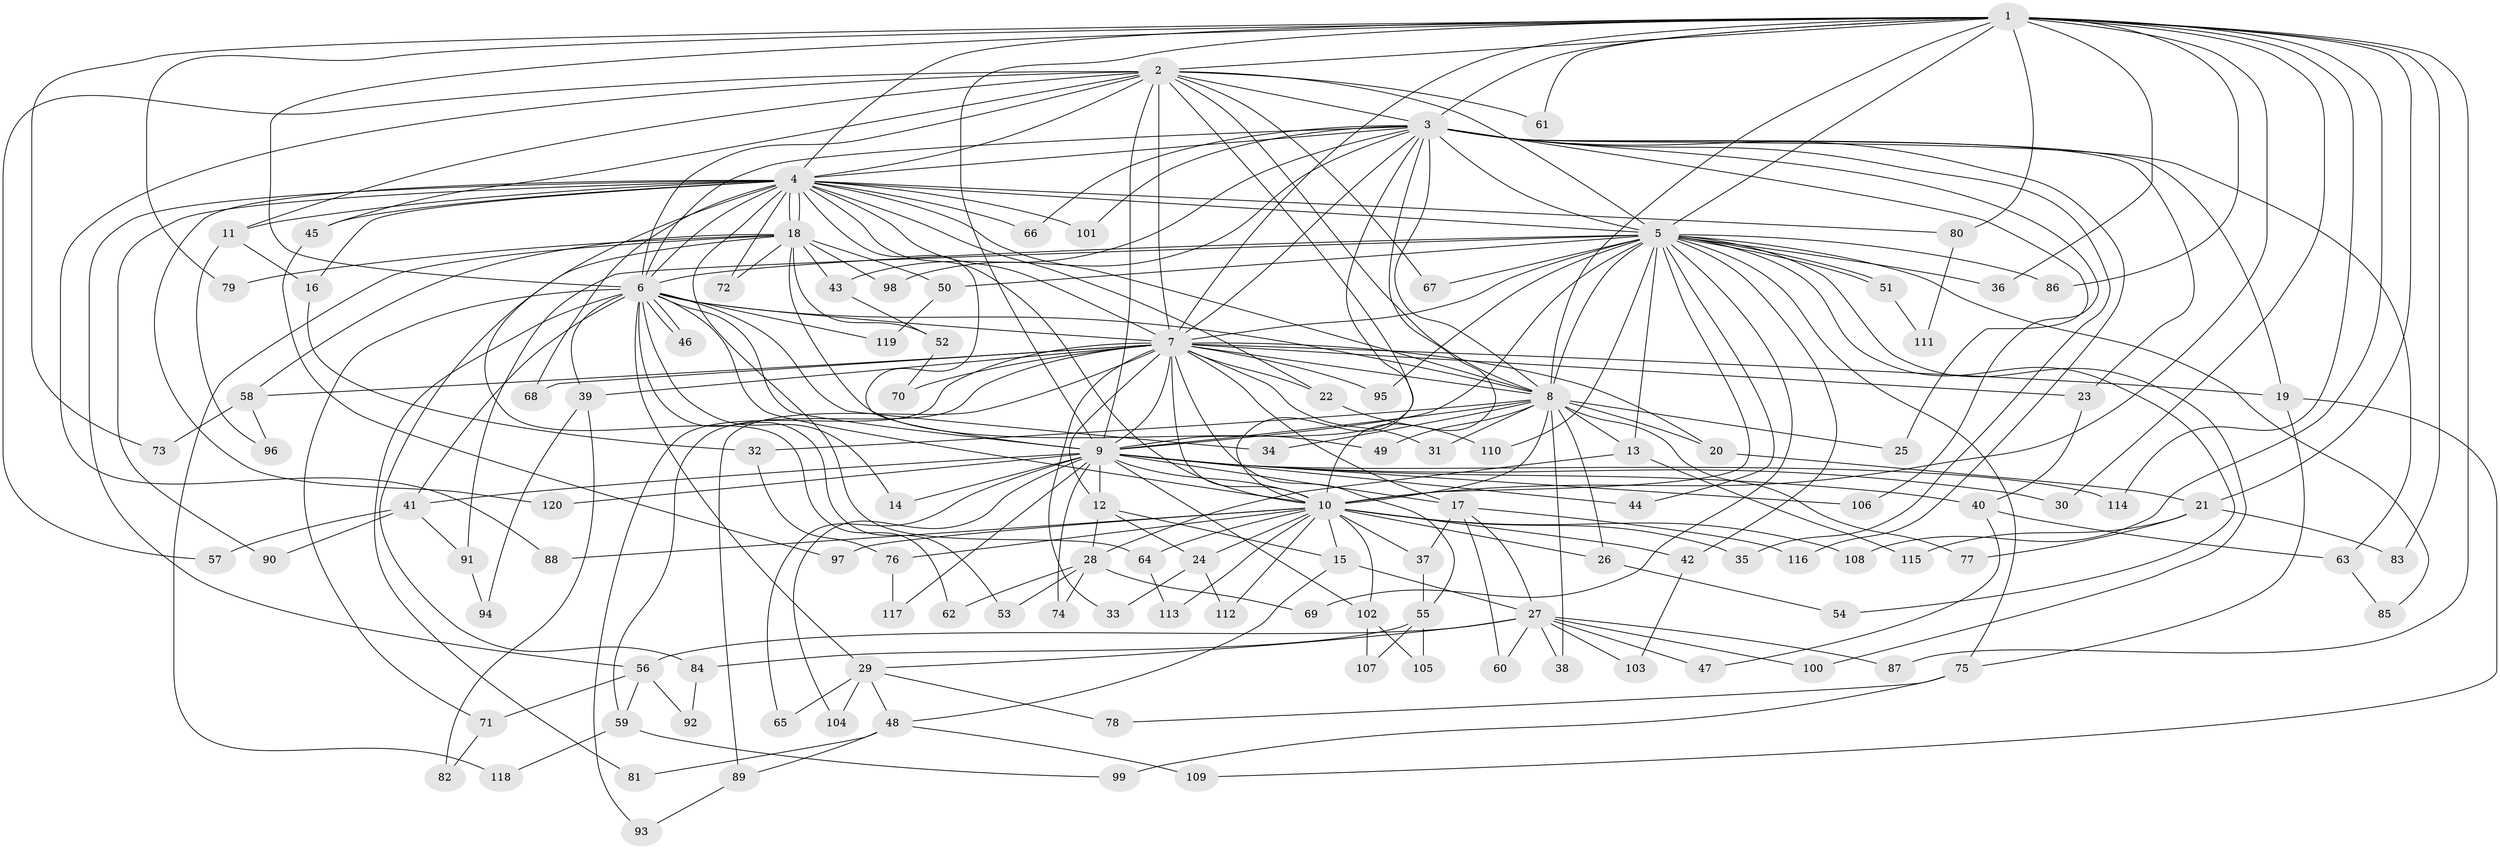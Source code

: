 // coarse degree distribution, {21: 0.011904761904761904, 14: 0.011904761904761904, 20: 0.03571428571428571, 25: 0.023809523809523808, 24: 0.011904761904761904, 18: 0.011904761904761904, 23: 0.011904761904761904, 4: 0.10714285714285714, 5: 0.047619047619047616, 2: 0.5, 3: 0.16666666666666666, 6: 0.03571428571428571, 15: 0.023809523809523808}
// Generated by graph-tools (version 1.1) at 2025/17/03/04/25 18:17:41]
// undirected, 120 vertices, 265 edges
graph export_dot {
graph [start="1"]
  node [color=gray90,style=filled];
  1;
  2;
  3;
  4;
  5;
  6;
  7;
  8;
  9;
  10;
  11;
  12;
  13;
  14;
  15;
  16;
  17;
  18;
  19;
  20;
  21;
  22;
  23;
  24;
  25;
  26;
  27;
  28;
  29;
  30;
  31;
  32;
  33;
  34;
  35;
  36;
  37;
  38;
  39;
  40;
  41;
  42;
  43;
  44;
  45;
  46;
  47;
  48;
  49;
  50;
  51;
  52;
  53;
  54;
  55;
  56;
  57;
  58;
  59;
  60;
  61;
  62;
  63;
  64;
  65;
  66;
  67;
  68;
  69;
  70;
  71;
  72;
  73;
  74;
  75;
  76;
  77;
  78;
  79;
  80;
  81;
  82;
  83;
  84;
  85;
  86;
  87;
  88;
  89;
  90;
  91;
  92;
  93;
  94;
  95;
  96;
  97;
  98;
  99;
  100;
  101;
  102;
  103;
  104;
  105;
  106;
  107;
  108;
  109;
  110;
  111;
  112;
  113;
  114;
  115;
  116;
  117;
  118;
  119;
  120;
  1 -- 2;
  1 -- 3;
  1 -- 4;
  1 -- 5;
  1 -- 6;
  1 -- 7;
  1 -- 8;
  1 -- 9;
  1 -- 10;
  1 -- 21;
  1 -- 30;
  1 -- 36;
  1 -- 61;
  1 -- 73;
  1 -- 79;
  1 -- 80;
  1 -- 83;
  1 -- 86;
  1 -- 87;
  1 -- 108;
  1 -- 114;
  2 -- 3;
  2 -- 4;
  2 -- 5;
  2 -- 6;
  2 -- 7;
  2 -- 8;
  2 -- 9;
  2 -- 10;
  2 -- 11;
  2 -- 45;
  2 -- 57;
  2 -- 61;
  2 -- 67;
  2 -- 88;
  3 -- 4;
  3 -- 5;
  3 -- 6;
  3 -- 7;
  3 -- 8;
  3 -- 9;
  3 -- 10;
  3 -- 19;
  3 -- 23;
  3 -- 25;
  3 -- 35;
  3 -- 43;
  3 -- 63;
  3 -- 66;
  3 -- 98;
  3 -- 101;
  3 -- 106;
  3 -- 116;
  4 -- 5;
  4 -- 6;
  4 -- 7;
  4 -- 8;
  4 -- 9;
  4 -- 10;
  4 -- 11;
  4 -- 16;
  4 -- 18;
  4 -- 18;
  4 -- 22;
  4 -- 45;
  4 -- 56;
  4 -- 62;
  4 -- 64;
  4 -- 66;
  4 -- 68;
  4 -- 72;
  4 -- 80;
  4 -- 90;
  4 -- 101;
  4 -- 120;
  5 -- 6;
  5 -- 7;
  5 -- 8;
  5 -- 9;
  5 -- 10;
  5 -- 13;
  5 -- 36;
  5 -- 42;
  5 -- 44;
  5 -- 50;
  5 -- 51;
  5 -- 51;
  5 -- 54;
  5 -- 67;
  5 -- 69;
  5 -- 75;
  5 -- 85;
  5 -- 86;
  5 -- 91;
  5 -- 95;
  5 -- 100;
  5 -- 110;
  6 -- 7;
  6 -- 8;
  6 -- 9;
  6 -- 10;
  6 -- 14;
  6 -- 29;
  6 -- 34;
  6 -- 39;
  6 -- 41;
  6 -- 46;
  6 -- 46;
  6 -- 53;
  6 -- 71;
  6 -- 81;
  6 -- 119;
  7 -- 8;
  7 -- 9;
  7 -- 10;
  7 -- 12;
  7 -- 17;
  7 -- 19;
  7 -- 20;
  7 -- 22;
  7 -- 23;
  7 -- 31;
  7 -- 33;
  7 -- 39;
  7 -- 55;
  7 -- 58;
  7 -- 59;
  7 -- 68;
  7 -- 70;
  7 -- 89;
  7 -- 93;
  7 -- 95;
  8 -- 9;
  8 -- 10;
  8 -- 13;
  8 -- 20;
  8 -- 25;
  8 -- 26;
  8 -- 31;
  8 -- 32;
  8 -- 34;
  8 -- 38;
  8 -- 49;
  8 -- 77;
  9 -- 10;
  9 -- 12;
  9 -- 14;
  9 -- 17;
  9 -- 30;
  9 -- 40;
  9 -- 41;
  9 -- 44;
  9 -- 65;
  9 -- 74;
  9 -- 102;
  9 -- 104;
  9 -- 106;
  9 -- 114;
  9 -- 117;
  9 -- 120;
  10 -- 15;
  10 -- 24;
  10 -- 26;
  10 -- 35;
  10 -- 37;
  10 -- 42;
  10 -- 64;
  10 -- 76;
  10 -- 88;
  10 -- 97;
  10 -- 102;
  10 -- 108;
  10 -- 112;
  10 -- 113;
  11 -- 16;
  11 -- 96;
  12 -- 15;
  12 -- 24;
  12 -- 28;
  13 -- 28;
  13 -- 115;
  15 -- 27;
  15 -- 48;
  16 -- 32;
  17 -- 27;
  17 -- 37;
  17 -- 60;
  17 -- 116;
  18 -- 43;
  18 -- 49;
  18 -- 50;
  18 -- 52;
  18 -- 58;
  18 -- 72;
  18 -- 79;
  18 -- 84;
  18 -- 98;
  18 -- 118;
  19 -- 75;
  19 -- 109;
  20 -- 21;
  21 -- 77;
  21 -- 83;
  21 -- 115;
  22 -- 110;
  23 -- 40;
  24 -- 33;
  24 -- 112;
  26 -- 54;
  27 -- 29;
  27 -- 38;
  27 -- 47;
  27 -- 56;
  27 -- 60;
  27 -- 87;
  27 -- 100;
  27 -- 103;
  28 -- 53;
  28 -- 62;
  28 -- 69;
  28 -- 74;
  29 -- 48;
  29 -- 65;
  29 -- 78;
  29 -- 104;
  32 -- 76;
  37 -- 55;
  39 -- 82;
  39 -- 94;
  40 -- 47;
  40 -- 63;
  41 -- 57;
  41 -- 90;
  41 -- 91;
  42 -- 103;
  43 -- 52;
  45 -- 97;
  48 -- 81;
  48 -- 89;
  48 -- 109;
  50 -- 119;
  51 -- 111;
  52 -- 70;
  55 -- 84;
  55 -- 105;
  55 -- 107;
  56 -- 59;
  56 -- 71;
  56 -- 92;
  58 -- 73;
  58 -- 96;
  59 -- 99;
  59 -- 118;
  63 -- 85;
  64 -- 113;
  71 -- 82;
  75 -- 78;
  75 -- 99;
  76 -- 117;
  80 -- 111;
  84 -- 92;
  89 -- 93;
  91 -- 94;
  102 -- 105;
  102 -- 107;
}
